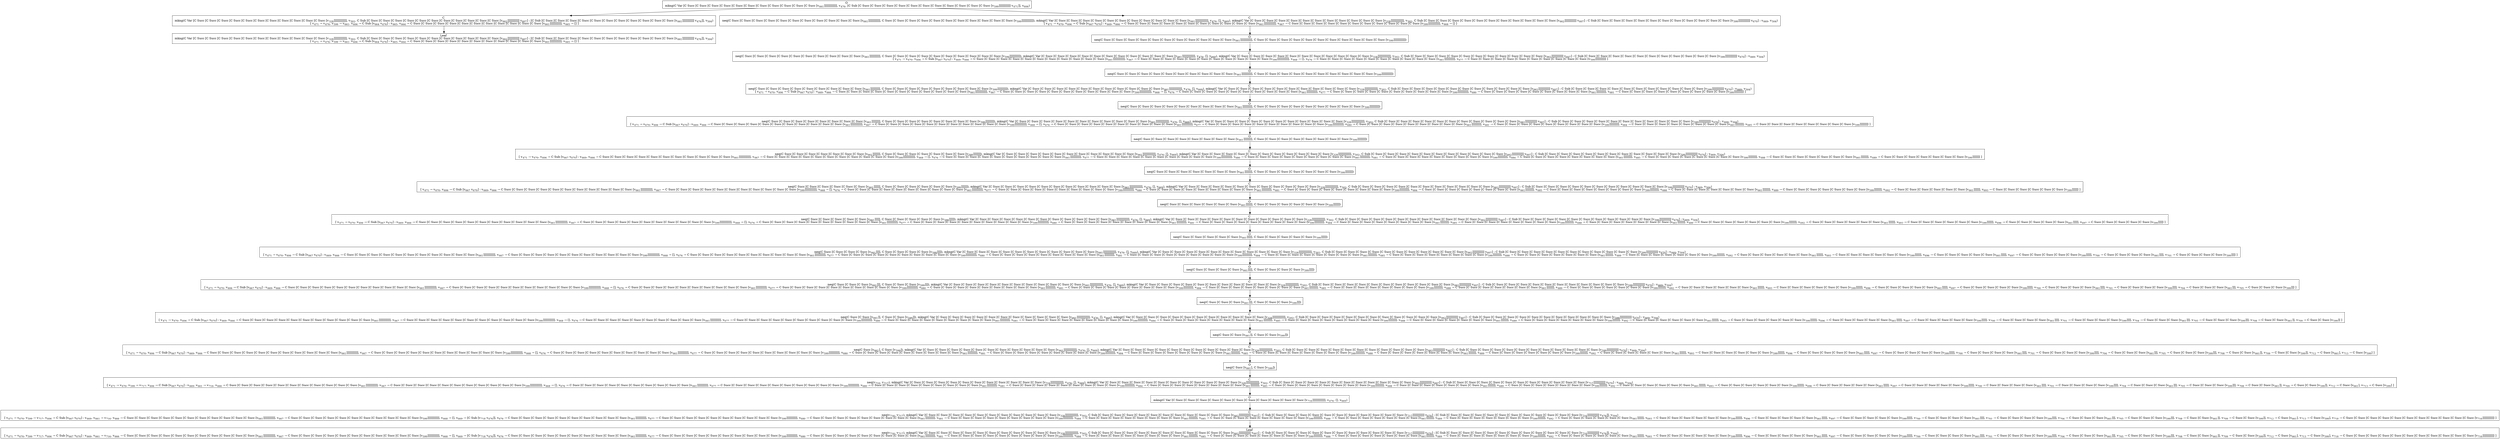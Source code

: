 digraph {
    graph [rankdir=TB
          ,bgcolor=transparent];
    node [shape=box
         ,fillcolor=white
         ,style=filled];
    0 [label=<O <BR/> mkng(C Var [C Succ [C Succ [C Succ [C Succ [C Succ [C Succ [C Succ [C Succ [C Succ [C Succ [C Succ [v<SUB>661</SUB>]]]]]]]]]]]], v<SUB>476</SUB>, [C Sub [C Succ [C Succ [C Succ [C Succ [C Succ [C Succ [C Succ [C Succ [C Succ [C Succ [C Succ [v<SUB>599</SUB>]]]]]]]]]]] v<SUB>471</SUB>]], v<SUB>606</SUB>)>];
    1 [label=<C <BR/> mkng(C Var [C Succ [C Succ [C Succ [C Succ [C Succ [C Succ [C Succ [C Succ [C Succ [C Succ [C Succ [v<SUB>328</SUB>]]]]]]]]]]]], v<SUB>502</SUB>, C Sub [C Succ [C Succ [C Succ [C Succ [C Succ [C Succ [C Succ [C Succ [C Succ [C Succ [C Succ [v<SUB>662</SUB>]]]]]]]]]]] v<SUB>607</SUB>] : [C Sub [C Succ [C Succ [C Succ [C Succ [C Succ [C Succ [C Succ [C Succ [C Succ [C Succ [C Succ [v<SUB>661</SUB>]]]]]]]]]]] v<SUB>476</SUB>]], v<SUB>504</SUB>) <BR/>  [ v<SUB>471</SUB> &rarr; v<SUB>476</SUB>, v<SUB>599</SUB> &rarr; v<SUB>661</SUB>, v<SUB>606</SUB> &rarr; C Sub [v<SUB>664</SUB> v<SUB>476</SUB>] : v<SUB>665</SUB>, v<SUB>664</SUB> &rarr; C Succ [C Succ [C Succ [C Succ [C Succ [C Succ [C Succ [C Succ [C Succ [C Succ [C Succ [v<SUB>661</SUB>]]]]]]]]]]], v<SUB>665</SUB> &rarr; [] ] >];
    2 [label=<C <BR/> neq(C Succ [C Succ [C Succ [C Succ [C Succ [C Succ [C Succ [C Succ [C Succ [C Succ [C Succ [v<SUB>661</SUB>]]]]]]]]]]], C Succ [C Succ [C Succ [C Succ [C Succ [C Succ [C Succ [C Succ [C Succ [C Succ [C Succ [v<SUB>599</SUB>]]]]]]]]]]]), mkng(C Var [C Succ [C Succ [C Succ [C Succ [C Succ [C Succ [C Succ [C Succ [C Succ [C Succ [C Succ [v<SUB>661</SUB>]]]]]]]]]]]], v<SUB>476</SUB>, [], v<SUB>669</SUB>), mkng(C Var [C Succ [C Succ [C Succ [C Succ [C Succ [C Succ [C Succ [C Succ [C Succ [C Succ [C Succ [v<SUB>328</SUB>]]]]]]]]]]]], v<SUB>502</SUB>, C Sub [C Succ [C Succ [C Succ [C Succ [C Succ [C Succ [C Succ [C Succ [C Succ [C Succ [C Succ [v<SUB>662</SUB>]]]]]]]]]]] v<SUB>607</SUB>] : C Sub [C Succ [C Succ [C Succ [C Succ [C Succ [C Succ [C Succ [C Succ [C Succ [C Succ [C Succ [v<SUB>599</SUB>]]]]]]]]]]] v<SUB>670</SUB>] : v<SUB>669</SUB>, v<SUB>504</SUB>) <BR/>  [ v<SUB>471</SUB> &rarr; v<SUB>670</SUB>, v<SUB>606</SUB> &rarr; C Sub [v<SUB>667</SUB> v<SUB>670</SUB>] : v<SUB>669</SUB>, v<SUB>666</SUB> &rarr; C Succ [C Succ [C Succ [C Succ [C Succ [C Succ [C Succ [C Succ [C Succ [C Succ [C Succ [v<SUB>661</SUB>]]]]]]]]]]], v<SUB>667</SUB> &rarr; C Succ [C Succ [C Succ [C Succ [C Succ [C Succ [C Succ [C Succ [C Succ [C Succ [C Succ [v<SUB>599</SUB>]]]]]]]]]]], v<SUB>668</SUB> &rarr; [] ] >];
    3 [label=<Leaf <BR/> mkng(C Var [C Succ [C Succ [C Succ [C Succ [C Succ [C Succ [C Succ [C Succ [C Succ [C Succ [C Succ [v<SUB>328</SUB>]]]]]]]]]]]], v<SUB>502</SUB>, C Sub [C Succ [C Succ [C Succ [C Succ [C Succ [C Succ [C Succ [C Succ [C Succ [C Succ [C Succ [v<SUB>662</SUB>]]]]]]]]]]] v<SUB>607</SUB>] : [C Sub [C Succ [C Succ [C Succ [C Succ [C Succ [C Succ [C Succ [C Succ [C Succ [C Succ [C Succ [v<SUB>661</SUB>]]]]]]]]]]] v<SUB>476</SUB>]], v<SUB>504</SUB>) <BR/>  [ v<SUB>471</SUB> &rarr; v<SUB>476</SUB>, v<SUB>599</SUB> &rarr; v<SUB>661</SUB>, v<SUB>606</SUB> &rarr; C Sub [v<SUB>664</SUB> v<SUB>476</SUB>] : v<SUB>665</SUB>, v<SUB>664</SUB> &rarr; C Succ [C Succ [C Succ [C Succ [C Succ [C Succ [C Succ [C Succ [C Succ [C Succ [C Succ [v<SUB>661</SUB>]]]]]]]]]]], v<SUB>665</SUB> &rarr; [] ] >];
    4 [label=<O <BR/> neq(C Succ [C Succ [C Succ [C Succ [C Succ [C Succ [C Succ [C Succ [C Succ [C Succ [C Succ [v<SUB>661</SUB>]]]]]]]]]]], C Succ [C Succ [C Succ [C Succ [C Succ [C Succ [C Succ [C Succ [C Succ [C Succ [C Succ [v<SUB>599</SUB>]]]]]]]]]]])>];
    5 [label=<C <BR/> neq(C Succ [C Succ [C Succ [C Succ [C Succ [C Succ [C Succ [C Succ [C Succ [C Succ [v<SUB>661</SUB>]]]]]]]]]], C Succ [C Succ [C Succ [C Succ [C Succ [C Succ [C Succ [C Succ [C Succ [C Succ [v<SUB>599</SUB>]]]]]]]]]]), mkng(C Var [C Succ [C Succ [C Succ [C Succ [C Succ [C Succ [C Succ [C Succ [C Succ [C Succ [C Succ [v<SUB>661</SUB>]]]]]]]]]]]], v<SUB>476</SUB>, [], v<SUB>669</SUB>), mkng(C Var [C Succ [C Succ [C Succ [C Succ [C Succ [C Succ [C Succ [C Succ [C Succ [C Succ [C Succ [v<SUB>328</SUB>]]]]]]]]]]]], v<SUB>502</SUB>, C Sub [C Succ [C Succ [C Succ [C Succ [C Succ [C Succ [C Succ [C Succ [C Succ [C Succ [C Succ [v<SUB>662</SUB>]]]]]]]]]]] v<SUB>607</SUB>] : C Sub [C Succ [C Succ [C Succ [C Succ [C Succ [C Succ [C Succ [C Succ [C Succ [C Succ [C Succ [v<SUB>599</SUB>]]]]]]]]]]] v<SUB>670</SUB>] : v<SUB>669</SUB>, v<SUB>504</SUB>) <BR/>  [ v<SUB>471</SUB> &rarr; v<SUB>670</SUB>, v<SUB>606</SUB> &rarr; C Sub [v<SUB>667</SUB> v<SUB>670</SUB>] : v<SUB>669</SUB>, v<SUB>666</SUB> &rarr; C Succ [C Succ [C Succ [C Succ [C Succ [C Succ [C Succ [C Succ [C Succ [C Succ [C Succ [v<SUB>661</SUB>]]]]]]]]]]], v<SUB>667</SUB> &rarr; C Succ [C Succ [C Succ [C Succ [C Succ [C Succ [C Succ [C Succ [C Succ [C Succ [C Succ [v<SUB>599</SUB>]]]]]]]]]]], v<SUB>668</SUB> &rarr; [], v<SUB>676</SUB> &rarr; C Succ [C Succ [C Succ [C Succ [C Succ [C Succ [C Succ [C Succ [C Succ [C Succ [v<SUB>661</SUB>]]]]]]]]]], v<SUB>677</SUB> &rarr; C Succ [C Succ [C Succ [C Succ [C Succ [C Succ [C Succ [C Succ [C Succ [C Succ [v<SUB>599</SUB>]]]]]]]]]] ] >];
    6 [label=<O <BR/> neq(C Succ [C Succ [C Succ [C Succ [C Succ [C Succ [C Succ [C Succ [C Succ [C Succ [v<SUB>661</SUB>]]]]]]]]]], C Succ [C Succ [C Succ [C Succ [C Succ [C Succ [C Succ [C Succ [C Succ [C Succ [v<SUB>599</SUB>]]]]]]]]]])>];
    7 [label=<C <BR/> neq(C Succ [C Succ [C Succ [C Succ [C Succ [C Succ [C Succ [C Succ [C Succ [v<SUB>661</SUB>]]]]]]]]], C Succ [C Succ [C Succ [C Succ [C Succ [C Succ [C Succ [C Succ [C Succ [v<SUB>599</SUB>]]]]]]]]]), mkng(C Var [C Succ [C Succ [C Succ [C Succ [C Succ [C Succ [C Succ [C Succ [C Succ [C Succ [C Succ [v<SUB>661</SUB>]]]]]]]]]]]], v<SUB>476</SUB>, [], v<SUB>669</SUB>), mkng(C Var [C Succ [C Succ [C Succ [C Succ [C Succ [C Succ [C Succ [C Succ [C Succ [C Succ [C Succ [v<SUB>328</SUB>]]]]]]]]]]]], v<SUB>502</SUB>, C Sub [C Succ [C Succ [C Succ [C Succ [C Succ [C Succ [C Succ [C Succ [C Succ [C Succ [C Succ [v<SUB>662</SUB>]]]]]]]]]]] v<SUB>607</SUB>] : C Sub [C Succ [C Succ [C Succ [C Succ [C Succ [C Succ [C Succ [C Succ [C Succ [C Succ [C Succ [v<SUB>599</SUB>]]]]]]]]]]] v<SUB>670</SUB>] : v<SUB>669</SUB>, v<SUB>504</SUB>) <BR/>  [ v<SUB>471</SUB> &rarr; v<SUB>670</SUB>, v<SUB>606</SUB> &rarr; C Sub [v<SUB>667</SUB> v<SUB>670</SUB>] : v<SUB>669</SUB>, v<SUB>666</SUB> &rarr; C Succ [C Succ [C Succ [C Succ [C Succ [C Succ [C Succ [C Succ [C Succ [C Succ [C Succ [v<SUB>661</SUB>]]]]]]]]]]], v<SUB>667</SUB> &rarr; C Succ [C Succ [C Succ [C Succ [C Succ [C Succ [C Succ [C Succ [C Succ [C Succ [C Succ [v<SUB>599</SUB>]]]]]]]]]]], v<SUB>668</SUB> &rarr; [], v<SUB>676</SUB> &rarr; C Succ [C Succ [C Succ [C Succ [C Succ [C Succ [C Succ [C Succ [C Succ [C Succ [v<SUB>661</SUB>]]]]]]]]]], v<SUB>677</SUB> &rarr; C Succ [C Succ [C Succ [C Succ [C Succ [C Succ [C Succ [C Succ [C Succ [C Succ [v<SUB>599</SUB>]]]]]]]]]], v<SUB>680</SUB> &rarr; C Succ [C Succ [C Succ [C Succ [C Succ [C Succ [C Succ [C Succ [C Succ [v<SUB>661</SUB>]]]]]]]]], v<SUB>681</SUB> &rarr; C Succ [C Succ [C Succ [C Succ [C Succ [C Succ [C Succ [C Succ [C Succ [v<SUB>599</SUB>]]]]]]]]] ] >];
    8 [label=<O <BR/> neq(C Succ [C Succ [C Succ [C Succ [C Succ [C Succ [C Succ [C Succ [C Succ [v<SUB>661</SUB>]]]]]]]]], C Succ [C Succ [C Succ [C Succ [C Succ [C Succ [C Succ [C Succ [C Succ [v<SUB>599</SUB>]]]]]]]]])>];
    9 [label=<C <BR/> neq(C Succ [C Succ [C Succ [C Succ [C Succ [C Succ [C Succ [C Succ [v<SUB>661</SUB>]]]]]]]], C Succ [C Succ [C Succ [C Succ [C Succ [C Succ [C Succ [C Succ [v<SUB>599</SUB>]]]]]]]]), mkng(C Var [C Succ [C Succ [C Succ [C Succ [C Succ [C Succ [C Succ [C Succ [C Succ [C Succ [C Succ [v<SUB>661</SUB>]]]]]]]]]]]], v<SUB>476</SUB>, [], v<SUB>669</SUB>), mkng(C Var [C Succ [C Succ [C Succ [C Succ [C Succ [C Succ [C Succ [C Succ [C Succ [C Succ [C Succ [v<SUB>328</SUB>]]]]]]]]]]]], v<SUB>502</SUB>, C Sub [C Succ [C Succ [C Succ [C Succ [C Succ [C Succ [C Succ [C Succ [C Succ [C Succ [C Succ [v<SUB>662</SUB>]]]]]]]]]]] v<SUB>607</SUB>] : C Sub [C Succ [C Succ [C Succ [C Succ [C Succ [C Succ [C Succ [C Succ [C Succ [C Succ [C Succ [v<SUB>599</SUB>]]]]]]]]]]] v<SUB>670</SUB>] : v<SUB>669</SUB>, v<SUB>504</SUB>) <BR/>  [ v<SUB>471</SUB> &rarr; v<SUB>670</SUB>, v<SUB>606</SUB> &rarr; C Sub [v<SUB>667</SUB> v<SUB>670</SUB>] : v<SUB>669</SUB>, v<SUB>666</SUB> &rarr; C Succ [C Succ [C Succ [C Succ [C Succ [C Succ [C Succ [C Succ [C Succ [C Succ [C Succ [v<SUB>661</SUB>]]]]]]]]]]], v<SUB>667</SUB> &rarr; C Succ [C Succ [C Succ [C Succ [C Succ [C Succ [C Succ [C Succ [C Succ [C Succ [C Succ [v<SUB>599</SUB>]]]]]]]]]]], v<SUB>668</SUB> &rarr; [], v<SUB>676</SUB> &rarr; C Succ [C Succ [C Succ [C Succ [C Succ [C Succ [C Succ [C Succ [C Succ [C Succ [v<SUB>661</SUB>]]]]]]]]]], v<SUB>677</SUB> &rarr; C Succ [C Succ [C Succ [C Succ [C Succ [C Succ [C Succ [C Succ [C Succ [C Succ [v<SUB>599</SUB>]]]]]]]]]], v<SUB>680</SUB> &rarr; C Succ [C Succ [C Succ [C Succ [C Succ [C Succ [C Succ [C Succ [C Succ [v<SUB>661</SUB>]]]]]]]]], v<SUB>681</SUB> &rarr; C Succ [C Succ [C Succ [C Succ [C Succ [C Succ [C Succ [C Succ [C Succ [v<SUB>599</SUB>]]]]]]]]], v<SUB>684</SUB> &rarr; C Succ [C Succ [C Succ [C Succ [C Succ [C Succ [C Succ [C Succ [v<SUB>661</SUB>]]]]]]]], v<SUB>685</SUB> &rarr; C Succ [C Succ [C Succ [C Succ [C Succ [C Succ [C Succ [C Succ [v<SUB>599</SUB>]]]]]]]] ] >];
    10 [label=<O <BR/> neq(C Succ [C Succ [C Succ [C Succ [C Succ [C Succ [C Succ [C Succ [v<SUB>661</SUB>]]]]]]]], C Succ [C Succ [C Succ [C Succ [C Succ [C Succ [C Succ [C Succ [v<SUB>599</SUB>]]]]]]]])>];
    11 [label=<C <BR/> neq(C Succ [C Succ [C Succ [C Succ [C Succ [C Succ [C Succ [v<SUB>661</SUB>]]]]]]], C Succ [C Succ [C Succ [C Succ [C Succ [C Succ [C Succ [v<SUB>599</SUB>]]]]]]]), mkng(C Var [C Succ [C Succ [C Succ [C Succ [C Succ [C Succ [C Succ [C Succ [C Succ [C Succ [C Succ [v<SUB>661</SUB>]]]]]]]]]]]], v<SUB>476</SUB>, [], v<SUB>669</SUB>), mkng(C Var [C Succ [C Succ [C Succ [C Succ [C Succ [C Succ [C Succ [C Succ [C Succ [C Succ [C Succ [v<SUB>328</SUB>]]]]]]]]]]]], v<SUB>502</SUB>, C Sub [C Succ [C Succ [C Succ [C Succ [C Succ [C Succ [C Succ [C Succ [C Succ [C Succ [C Succ [v<SUB>662</SUB>]]]]]]]]]]] v<SUB>607</SUB>] : C Sub [C Succ [C Succ [C Succ [C Succ [C Succ [C Succ [C Succ [C Succ [C Succ [C Succ [C Succ [v<SUB>599</SUB>]]]]]]]]]]] v<SUB>670</SUB>] : v<SUB>669</SUB>, v<SUB>504</SUB>) <BR/>  [ v<SUB>471</SUB> &rarr; v<SUB>670</SUB>, v<SUB>606</SUB> &rarr; C Sub [v<SUB>667</SUB> v<SUB>670</SUB>] : v<SUB>669</SUB>, v<SUB>666</SUB> &rarr; C Succ [C Succ [C Succ [C Succ [C Succ [C Succ [C Succ [C Succ [C Succ [C Succ [C Succ [v<SUB>661</SUB>]]]]]]]]]]], v<SUB>667</SUB> &rarr; C Succ [C Succ [C Succ [C Succ [C Succ [C Succ [C Succ [C Succ [C Succ [C Succ [C Succ [v<SUB>599</SUB>]]]]]]]]]]], v<SUB>668</SUB> &rarr; [], v<SUB>676</SUB> &rarr; C Succ [C Succ [C Succ [C Succ [C Succ [C Succ [C Succ [C Succ [C Succ [C Succ [v<SUB>661</SUB>]]]]]]]]]], v<SUB>677</SUB> &rarr; C Succ [C Succ [C Succ [C Succ [C Succ [C Succ [C Succ [C Succ [C Succ [C Succ [v<SUB>599</SUB>]]]]]]]]]], v<SUB>680</SUB> &rarr; C Succ [C Succ [C Succ [C Succ [C Succ [C Succ [C Succ [C Succ [C Succ [v<SUB>661</SUB>]]]]]]]]], v<SUB>681</SUB> &rarr; C Succ [C Succ [C Succ [C Succ [C Succ [C Succ [C Succ [C Succ [C Succ [v<SUB>599</SUB>]]]]]]]]], v<SUB>684</SUB> &rarr; C Succ [C Succ [C Succ [C Succ [C Succ [C Succ [C Succ [C Succ [v<SUB>661</SUB>]]]]]]]], v<SUB>685</SUB> &rarr; C Succ [C Succ [C Succ [C Succ [C Succ [C Succ [C Succ [C Succ [v<SUB>599</SUB>]]]]]]]], v<SUB>688</SUB> &rarr; C Succ [C Succ [C Succ [C Succ [C Succ [C Succ [C Succ [v<SUB>661</SUB>]]]]]]], v<SUB>689</SUB> &rarr; C Succ [C Succ [C Succ [C Succ [C Succ [C Succ [C Succ [v<SUB>599</SUB>]]]]]]] ] >];
    12 [label=<O <BR/> neq(C Succ [C Succ [C Succ [C Succ [C Succ [C Succ [C Succ [v<SUB>661</SUB>]]]]]]], C Succ [C Succ [C Succ [C Succ [C Succ [C Succ [C Succ [v<SUB>599</SUB>]]]]]]])>];
    13 [label=<C <BR/> neq(C Succ [C Succ [C Succ [C Succ [C Succ [C Succ [v<SUB>661</SUB>]]]]]], C Succ [C Succ [C Succ [C Succ [C Succ [C Succ [v<SUB>599</SUB>]]]]]]), mkng(C Var [C Succ [C Succ [C Succ [C Succ [C Succ [C Succ [C Succ [C Succ [C Succ [C Succ [C Succ [v<SUB>661</SUB>]]]]]]]]]]]], v<SUB>476</SUB>, [], v<SUB>669</SUB>), mkng(C Var [C Succ [C Succ [C Succ [C Succ [C Succ [C Succ [C Succ [C Succ [C Succ [C Succ [C Succ [v<SUB>328</SUB>]]]]]]]]]]]], v<SUB>502</SUB>, C Sub [C Succ [C Succ [C Succ [C Succ [C Succ [C Succ [C Succ [C Succ [C Succ [C Succ [C Succ [v<SUB>662</SUB>]]]]]]]]]]] v<SUB>607</SUB>] : C Sub [C Succ [C Succ [C Succ [C Succ [C Succ [C Succ [C Succ [C Succ [C Succ [C Succ [C Succ [v<SUB>599</SUB>]]]]]]]]]]] v<SUB>670</SUB>] : v<SUB>669</SUB>, v<SUB>504</SUB>) <BR/>  [ v<SUB>471</SUB> &rarr; v<SUB>670</SUB>, v<SUB>606</SUB> &rarr; C Sub [v<SUB>667</SUB> v<SUB>670</SUB>] : v<SUB>669</SUB>, v<SUB>666</SUB> &rarr; C Succ [C Succ [C Succ [C Succ [C Succ [C Succ [C Succ [C Succ [C Succ [C Succ [C Succ [v<SUB>661</SUB>]]]]]]]]]]], v<SUB>667</SUB> &rarr; C Succ [C Succ [C Succ [C Succ [C Succ [C Succ [C Succ [C Succ [C Succ [C Succ [C Succ [v<SUB>599</SUB>]]]]]]]]]]], v<SUB>668</SUB> &rarr; [], v<SUB>676</SUB> &rarr; C Succ [C Succ [C Succ [C Succ [C Succ [C Succ [C Succ [C Succ [C Succ [C Succ [v<SUB>661</SUB>]]]]]]]]]], v<SUB>677</SUB> &rarr; C Succ [C Succ [C Succ [C Succ [C Succ [C Succ [C Succ [C Succ [C Succ [C Succ [v<SUB>599</SUB>]]]]]]]]]], v<SUB>680</SUB> &rarr; C Succ [C Succ [C Succ [C Succ [C Succ [C Succ [C Succ [C Succ [C Succ [v<SUB>661</SUB>]]]]]]]]], v<SUB>681</SUB> &rarr; C Succ [C Succ [C Succ [C Succ [C Succ [C Succ [C Succ [C Succ [C Succ [v<SUB>599</SUB>]]]]]]]]], v<SUB>684</SUB> &rarr; C Succ [C Succ [C Succ [C Succ [C Succ [C Succ [C Succ [C Succ [v<SUB>661</SUB>]]]]]]]], v<SUB>685</SUB> &rarr; C Succ [C Succ [C Succ [C Succ [C Succ [C Succ [C Succ [C Succ [v<SUB>599</SUB>]]]]]]]], v<SUB>688</SUB> &rarr; C Succ [C Succ [C Succ [C Succ [C Succ [C Succ [C Succ [v<SUB>661</SUB>]]]]]]], v<SUB>689</SUB> &rarr; C Succ [C Succ [C Succ [C Succ [C Succ [C Succ [C Succ [v<SUB>599</SUB>]]]]]]], v<SUB>692</SUB> &rarr; C Succ [C Succ [C Succ [C Succ [C Succ [C Succ [v<SUB>661</SUB>]]]]]], v<SUB>693</SUB> &rarr; C Succ [C Succ [C Succ [C Succ [C Succ [C Succ [v<SUB>599</SUB>]]]]]] ] >];
    14 [label=<O <BR/> neq(C Succ [C Succ [C Succ [C Succ [C Succ [C Succ [v<SUB>661</SUB>]]]]]], C Succ [C Succ [C Succ [C Succ [C Succ [C Succ [v<SUB>599</SUB>]]]]]])>];
    15 [label=<C <BR/> neq(C Succ [C Succ [C Succ [C Succ [C Succ [v<SUB>661</SUB>]]]]], C Succ [C Succ [C Succ [C Succ [C Succ [v<SUB>599</SUB>]]]]]), mkng(C Var [C Succ [C Succ [C Succ [C Succ [C Succ [C Succ [C Succ [C Succ [C Succ [C Succ [C Succ [v<SUB>661</SUB>]]]]]]]]]]]], v<SUB>476</SUB>, [], v<SUB>669</SUB>), mkng(C Var [C Succ [C Succ [C Succ [C Succ [C Succ [C Succ [C Succ [C Succ [C Succ [C Succ [C Succ [v<SUB>328</SUB>]]]]]]]]]]]], v<SUB>502</SUB>, C Sub [C Succ [C Succ [C Succ [C Succ [C Succ [C Succ [C Succ [C Succ [C Succ [C Succ [C Succ [v<SUB>662</SUB>]]]]]]]]]]] v<SUB>607</SUB>] : C Sub [C Succ [C Succ [C Succ [C Succ [C Succ [C Succ [C Succ [C Succ [C Succ [C Succ [C Succ [v<SUB>599</SUB>]]]]]]]]]]] v<SUB>670</SUB>] : v<SUB>669</SUB>, v<SUB>504</SUB>) <BR/>  [ v<SUB>471</SUB> &rarr; v<SUB>670</SUB>, v<SUB>606</SUB> &rarr; C Sub [v<SUB>667</SUB> v<SUB>670</SUB>] : v<SUB>669</SUB>, v<SUB>666</SUB> &rarr; C Succ [C Succ [C Succ [C Succ [C Succ [C Succ [C Succ [C Succ [C Succ [C Succ [C Succ [v<SUB>661</SUB>]]]]]]]]]]], v<SUB>667</SUB> &rarr; C Succ [C Succ [C Succ [C Succ [C Succ [C Succ [C Succ [C Succ [C Succ [C Succ [C Succ [v<SUB>599</SUB>]]]]]]]]]]], v<SUB>668</SUB> &rarr; [], v<SUB>676</SUB> &rarr; C Succ [C Succ [C Succ [C Succ [C Succ [C Succ [C Succ [C Succ [C Succ [C Succ [v<SUB>661</SUB>]]]]]]]]]], v<SUB>677</SUB> &rarr; C Succ [C Succ [C Succ [C Succ [C Succ [C Succ [C Succ [C Succ [C Succ [C Succ [v<SUB>599</SUB>]]]]]]]]]], v<SUB>680</SUB> &rarr; C Succ [C Succ [C Succ [C Succ [C Succ [C Succ [C Succ [C Succ [C Succ [v<SUB>661</SUB>]]]]]]]]], v<SUB>681</SUB> &rarr; C Succ [C Succ [C Succ [C Succ [C Succ [C Succ [C Succ [C Succ [C Succ [v<SUB>599</SUB>]]]]]]]]], v<SUB>684</SUB> &rarr; C Succ [C Succ [C Succ [C Succ [C Succ [C Succ [C Succ [C Succ [v<SUB>661</SUB>]]]]]]]], v<SUB>685</SUB> &rarr; C Succ [C Succ [C Succ [C Succ [C Succ [C Succ [C Succ [C Succ [v<SUB>599</SUB>]]]]]]]], v<SUB>688</SUB> &rarr; C Succ [C Succ [C Succ [C Succ [C Succ [C Succ [C Succ [v<SUB>661</SUB>]]]]]]], v<SUB>689</SUB> &rarr; C Succ [C Succ [C Succ [C Succ [C Succ [C Succ [C Succ [v<SUB>599</SUB>]]]]]]], v<SUB>692</SUB> &rarr; C Succ [C Succ [C Succ [C Succ [C Succ [C Succ [v<SUB>661</SUB>]]]]]], v<SUB>693</SUB> &rarr; C Succ [C Succ [C Succ [C Succ [C Succ [C Succ [v<SUB>599</SUB>]]]]]], v<SUB>696</SUB> &rarr; C Succ [C Succ [C Succ [C Succ [C Succ [v<SUB>661</SUB>]]]]], v<SUB>697</SUB> &rarr; C Succ [C Succ [C Succ [C Succ [C Succ [v<SUB>599</SUB>]]]]] ] >];
    16 [label=<O <BR/> neq(C Succ [C Succ [C Succ [C Succ [C Succ [v<SUB>661</SUB>]]]]], C Succ [C Succ [C Succ [C Succ [C Succ [v<SUB>599</SUB>]]]]])>];
    17 [label=<C <BR/> neq(C Succ [C Succ [C Succ [C Succ [v<SUB>661</SUB>]]]], C Succ [C Succ [C Succ [C Succ [v<SUB>599</SUB>]]]]), mkng(C Var [C Succ [C Succ [C Succ [C Succ [C Succ [C Succ [C Succ [C Succ [C Succ [C Succ [C Succ [v<SUB>661</SUB>]]]]]]]]]]]], v<SUB>476</SUB>, [], v<SUB>669</SUB>), mkng(C Var [C Succ [C Succ [C Succ [C Succ [C Succ [C Succ [C Succ [C Succ [C Succ [C Succ [C Succ [v<SUB>328</SUB>]]]]]]]]]]]], v<SUB>502</SUB>, C Sub [C Succ [C Succ [C Succ [C Succ [C Succ [C Succ [C Succ [C Succ [C Succ [C Succ [C Succ [v<SUB>662</SUB>]]]]]]]]]]] v<SUB>607</SUB>] : C Sub [C Succ [C Succ [C Succ [C Succ [C Succ [C Succ [C Succ [C Succ [C Succ [C Succ [C Succ [v<SUB>599</SUB>]]]]]]]]]]] v<SUB>670</SUB>] : v<SUB>669</SUB>, v<SUB>504</SUB>) <BR/>  [ v<SUB>471</SUB> &rarr; v<SUB>670</SUB>, v<SUB>606</SUB> &rarr; C Sub [v<SUB>667</SUB> v<SUB>670</SUB>] : v<SUB>669</SUB>, v<SUB>666</SUB> &rarr; C Succ [C Succ [C Succ [C Succ [C Succ [C Succ [C Succ [C Succ [C Succ [C Succ [C Succ [v<SUB>661</SUB>]]]]]]]]]]], v<SUB>667</SUB> &rarr; C Succ [C Succ [C Succ [C Succ [C Succ [C Succ [C Succ [C Succ [C Succ [C Succ [C Succ [v<SUB>599</SUB>]]]]]]]]]]], v<SUB>668</SUB> &rarr; [], v<SUB>676</SUB> &rarr; C Succ [C Succ [C Succ [C Succ [C Succ [C Succ [C Succ [C Succ [C Succ [C Succ [v<SUB>661</SUB>]]]]]]]]]], v<SUB>677</SUB> &rarr; C Succ [C Succ [C Succ [C Succ [C Succ [C Succ [C Succ [C Succ [C Succ [C Succ [v<SUB>599</SUB>]]]]]]]]]], v<SUB>680</SUB> &rarr; C Succ [C Succ [C Succ [C Succ [C Succ [C Succ [C Succ [C Succ [C Succ [v<SUB>661</SUB>]]]]]]]]], v<SUB>681</SUB> &rarr; C Succ [C Succ [C Succ [C Succ [C Succ [C Succ [C Succ [C Succ [C Succ [v<SUB>599</SUB>]]]]]]]]], v<SUB>684</SUB> &rarr; C Succ [C Succ [C Succ [C Succ [C Succ [C Succ [C Succ [C Succ [v<SUB>661</SUB>]]]]]]]], v<SUB>685</SUB> &rarr; C Succ [C Succ [C Succ [C Succ [C Succ [C Succ [C Succ [C Succ [v<SUB>599</SUB>]]]]]]]], v<SUB>688</SUB> &rarr; C Succ [C Succ [C Succ [C Succ [C Succ [C Succ [C Succ [v<SUB>661</SUB>]]]]]]], v<SUB>689</SUB> &rarr; C Succ [C Succ [C Succ [C Succ [C Succ [C Succ [C Succ [v<SUB>599</SUB>]]]]]]], v<SUB>692</SUB> &rarr; C Succ [C Succ [C Succ [C Succ [C Succ [C Succ [v<SUB>661</SUB>]]]]]], v<SUB>693</SUB> &rarr; C Succ [C Succ [C Succ [C Succ [C Succ [C Succ [v<SUB>599</SUB>]]]]]], v<SUB>696</SUB> &rarr; C Succ [C Succ [C Succ [C Succ [C Succ [v<SUB>661</SUB>]]]]], v<SUB>697</SUB> &rarr; C Succ [C Succ [C Succ [C Succ [C Succ [v<SUB>599</SUB>]]]]], v<SUB>700</SUB> &rarr; C Succ [C Succ [C Succ [C Succ [v<SUB>661</SUB>]]]], v<SUB>701</SUB> &rarr; C Succ [C Succ [C Succ [C Succ [v<SUB>599</SUB>]]]] ] >];
    18 [label=<O <BR/> neq(C Succ [C Succ [C Succ [C Succ [v<SUB>661</SUB>]]]], C Succ [C Succ [C Succ [C Succ [v<SUB>599</SUB>]]]])>];
    19 [label=<C <BR/> neq(C Succ [C Succ [C Succ [v<SUB>661</SUB>]]], C Succ [C Succ [C Succ [v<SUB>599</SUB>]]]), mkng(C Var [C Succ [C Succ [C Succ [C Succ [C Succ [C Succ [C Succ [C Succ [C Succ [C Succ [C Succ [v<SUB>661</SUB>]]]]]]]]]]]], v<SUB>476</SUB>, [], v<SUB>669</SUB>), mkng(C Var [C Succ [C Succ [C Succ [C Succ [C Succ [C Succ [C Succ [C Succ [C Succ [C Succ [C Succ [v<SUB>328</SUB>]]]]]]]]]]]], v<SUB>502</SUB>, C Sub [C Succ [C Succ [C Succ [C Succ [C Succ [C Succ [C Succ [C Succ [C Succ [C Succ [C Succ [v<SUB>662</SUB>]]]]]]]]]]] v<SUB>607</SUB>] : C Sub [C Succ [C Succ [C Succ [C Succ [C Succ [C Succ [C Succ [C Succ [C Succ [C Succ [C Succ [v<SUB>599</SUB>]]]]]]]]]]] v<SUB>670</SUB>] : v<SUB>669</SUB>, v<SUB>504</SUB>) <BR/>  [ v<SUB>471</SUB> &rarr; v<SUB>670</SUB>, v<SUB>606</SUB> &rarr; C Sub [v<SUB>667</SUB> v<SUB>670</SUB>] : v<SUB>669</SUB>, v<SUB>666</SUB> &rarr; C Succ [C Succ [C Succ [C Succ [C Succ [C Succ [C Succ [C Succ [C Succ [C Succ [C Succ [v<SUB>661</SUB>]]]]]]]]]]], v<SUB>667</SUB> &rarr; C Succ [C Succ [C Succ [C Succ [C Succ [C Succ [C Succ [C Succ [C Succ [C Succ [C Succ [v<SUB>599</SUB>]]]]]]]]]]], v<SUB>668</SUB> &rarr; [], v<SUB>676</SUB> &rarr; C Succ [C Succ [C Succ [C Succ [C Succ [C Succ [C Succ [C Succ [C Succ [C Succ [v<SUB>661</SUB>]]]]]]]]]], v<SUB>677</SUB> &rarr; C Succ [C Succ [C Succ [C Succ [C Succ [C Succ [C Succ [C Succ [C Succ [C Succ [v<SUB>599</SUB>]]]]]]]]]], v<SUB>680</SUB> &rarr; C Succ [C Succ [C Succ [C Succ [C Succ [C Succ [C Succ [C Succ [C Succ [v<SUB>661</SUB>]]]]]]]]], v<SUB>681</SUB> &rarr; C Succ [C Succ [C Succ [C Succ [C Succ [C Succ [C Succ [C Succ [C Succ [v<SUB>599</SUB>]]]]]]]]], v<SUB>684</SUB> &rarr; C Succ [C Succ [C Succ [C Succ [C Succ [C Succ [C Succ [C Succ [v<SUB>661</SUB>]]]]]]]], v<SUB>685</SUB> &rarr; C Succ [C Succ [C Succ [C Succ [C Succ [C Succ [C Succ [C Succ [v<SUB>599</SUB>]]]]]]]], v<SUB>688</SUB> &rarr; C Succ [C Succ [C Succ [C Succ [C Succ [C Succ [C Succ [v<SUB>661</SUB>]]]]]]], v<SUB>689</SUB> &rarr; C Succ [C Succ [C Succ [C Succ [C Succ [C Succ [C Succ [v<SUB>599</SUB>]]]]]]], v<SUB>692</SUB> &rarr; C Succ [C Succ [C Succ [C Succ [C Succ [C Succ [v<SUB>661</SUB>]]]]]], v<SUB>693</SUB> &rarr; C Succ [C Succ [C Succ [C Succ [C Succ [C Succ [v<SUB>599</SUB>]]]]]], v<SUB>696</SUB> &rarr; C Succ [C Succ [C Succ [C Succ [C Succ [v<SUB>661</SUB>]]]]], v<SUB>697</SUB> &rarr; C Succ [C Succ [C Succ [C Succ [C Succ [v<SUB>599</SUB>]]]]], v<SUB>700</SUB> &rarr; C Succ [C Succ [C Succ [C Succ [v<SUB>661</SUB>]]]], v<SUB>701</SUB> &rarr; C Succ [C Succ [C Succ [C Succ [v<SUB>599</SUB>]]]], v<SUB>704</SUB> &rarr; C Succ [C Succ [C Succ [v<SUB>661</SUB>]]], v<SUB>705</SUB> &rarr; C Succ [C Succ [C Succ [v<SUB>599</SUB>]]] ] >];
    20 [label=<O <BR/> neq(C Succ [C Succ [C Succ [v<SUB>661</SUB>]]], C Succ [C Succ [C Succ [v<SUB>599</SUB>]]])>];
    21 [label=<C <BR/> neq(C Succ [C Succ [v<SUB>661</SUB>]], C Succ [C Succ [v<SUB>599</SUB>]]), mkng(C Var [C Succ [C Succ [C Succ [C Succ [C Succ [C Succ [C Succ [C Succ [C Succ [C Succ [C Succ [v<SUB>661</SUB>]]]]]]]]]]]], v<SUB>476</SUB>, [], v<SUB>669</SUB>), mkng(C Var [C Succ [C Succ [C Succ [C Succ [C Succ [C Succ [C Succ [C Succ [C Succ [C Succ [C Succ [v<SUB>328</SUB>]]]]]]]]]]]], v<SUB>502</SUB>, C Sub [C Succ [C Succ [C Succ [C Succ [C Succ [C Succ [C Succ [C Succ [C Succ [C Succ [C Succ [v<SUB>662</SUB>]]]]]]]]]]] v<SUB>607</SUB>] : C Sub [C Succ [C Succ [C Succ [C Succ [C Succ [C Succ [C Succ [C Succ [C Succ [C Succ [C Succ [v<SUB>599</SUB>]]]]]]]]]]] v<SUB>670</SUB>] : v<SUB>669</SUB>, v<SUB>504</SUB>) <BR/>  [ v<SUB>471</SUB> &rarr; v<SUB>670</SUB>, v<SUB>606</SUB> &rarr; C Sub [v<SUB>667</SUB> v<SUB>670</SUB>] : v<SUB>669</SUB>, v<SUB>666</SUB> &rarr; C Succ [C Succ [C Succ [C Succ [C Succ [C Succ [C Succ [C Succ [C Succ [C Succ [C Succ [v<SUB>661</SUB>]]]]]]]]]]], v<SUB>667</SUB> &rarr; C Succ [C Succ [C Succ [C Succ [C Succ [C Succ [C Succ [C Succ [C Succ [C Succ [C Succ [v<SUB>599</SUB>]]]]]]]]]]], v<SUB>668</SUB> &rarr; [], v<SUB>676</SUB> &rarr; C Succ [C Succ [C Succ [C Succ [C Succ [C Succ [C Succ [C Succ [C Succ [C Succ [v<SUB>661</SUB>]]]]]]]]]], v<SUB>677</SUB> &rarr; C Succ [C Succ [C Succ [C Succ [C Succ [C Succ [C Succ [C Succ [C Succ [C Succ [v<SUB>599</SUB>]]]]]]]]]], v<SUB>680</SUB> &rarr; C Succ [C Succ [C Succ [C Succ [C Succ [C Succ [C Succ [C Succ [C Succ [v<SUB>661</SUB>]]]]]]]]], v<SUB>681</SUB> &rarr; C Succ [C Succ [C Succ [C Succ [C Succ [C Succ [C Succ [C Succ [C Succ [v<SUB>599</SUB>]]]]]]]]], v<SUB>684</SUB> &rarr; C Succ [C Succ [C Succ [C Succ [C Succ [C Succ [C Succ [C Succ [v<SUB>661</SUB>]]]]]]]], v<SUB>685</SUB> &rarr; C Succ [C Succ [C Succ [C Succ [C Succ [C Succ [C Succ [C Succ [v<SUB>599</SUB>]]]]]]]], v<SUB>688</SUB> &rarr; C Succ [C Succ [C Succ [C Succ [C Succ [C Succ [C Succ [v<SUB>661</SUB>]]]]]]], v<SUB>689</SUB> &rarr; C Succ [C Succ [C Succ [C Succ [C Succ [C Succ [C Succ [v<SUB>599</SUB>]]]]]]], v<SUB>692</SUB> &rarr; C Succ [C Succ [C Succ [C Succ [C Succ [C Succ [v<SUB>661</SUB>]]]]]], v<SUB>693</SUB> &rarr; C Succ [C Succ [C Succ [C Succ [C Succ [C Succ [v<SUB>599</SUB>]]]]]], v<SUB>696</SUB> &rarr; C Succ [C Succ [C Succ [C Succ [C Succ [v<SUB>661</SUB>]]]]], v<SUB>697</SUB> &rarr; C Succ [C Succ [C Succ [C Succ [C Succ [v<SUB>599</SUB>]]]]], v<SUB>700</SUB> &rarr; C Succ [C Succ [C Succ [C Succ [v<SUB>661</SUB>]]]], v<SUB>701</SUB> &rarr; C Succ [C Succ [C Succ [C Succ [v<SUB>599</SUB>]]]], v<SUB>704</SUB> &rarr; C Succ [C Succ [C Succ [v<SUB>661</SUB>]]], v<SUB>705</SUB> &rarr; C Succ [C Succ [C Succ [v<SUB>599</SUB>]]], v<SUB>708</SUB> &rarr; C Succ [C Succ [v<SUB>661</SUB>]], v<SUB>709</SUB> &rarr; C Succ [C Succ [v<SUB>599</SUB>]] ] >];
    22 [label=<O <BR/> neq(C Succ [C Succ [v<SUB>661</SUB>]], C Succ [C Succ [v<SUB>599</SUB>]])>];
    23 [label=<C <BR/> neq(C Succ [v<SUB>661</SUB>], C Succ [v<SUB>599</SUB>]), mkng(C Var [C Succ [C Succ [C Succ [C Succ [C Succ [C Succ [C Succ [C Succ [C Succ [C Succ [C Succ [v<SUB>661</SUB>]]]]]]]]]]]], v<SUB>476</SUB>, [], v<SUB>669</SUB>), mkng(C Var [C Succ [C Succ [C Succ [C Succ [C Succ [C Succ [C Succ [C Succ [C Succ [C Succ [C Succ [v<SUB>328</SUB>]]]]]]]]]]]], v<SUB>502</SUB>, C Sub [C Succ [C Succ [C Succ [C Succ [C Succ [C Succ [C Succ [C Succ [C Succ [C Succ [C Succ [v<SUB>662</SUB>]]]]]]]]]]] v<SUB>607</SUB>] : C Sub [C Succ [C Succ [C Succ [C Succ [C Succ [C Succ [C Succ [C Succ [C Succ [C Succ [C Succ [v<SUB>599</SUB>]]]]]]]]]]] v<SUB>670</SUB>] : v<SUB>669</SUB>, v<SUB>504</SUB>) <BR/>  [ v<SUB>471</SUB> &rarr; v<SUB>670</SUB>, v<SUB>606</SUB> &rarr; C Sub [v<SUB>667</SUB> v<SUB>670</SUB>] : v<SUB>669</SUB>, v<SUB>666</SUB> &rarr; C Succ [C Succ [C Succ [C Succ [C Succ [C Succ [C Succ [C Succ [C Succ [C Succ [C Succ [v<SUB>661</SUB>]]]]]]]]]]], v<SUB>667</SUB> &rarr; C Succ [C Succ [C Succ [C Succ [C Succ [C Succ [C Succ [C Succ [C Succ [C Succ [C Succ [v<SUB>599</SUB>]]]]]]]]]]], v<SUB>668</SUB> &rarr; [], v<SUB>676</SUB> &rarr; C Succ [C Succ [C Succ [C Succ [C Succ [C Succ [C Succ [C Succ [C Succ [C Succ [v<SUB>661</SUB>]]]]]]]]]], v<SUB>677</SUB> &rarr; C Succ [C Succ [C Succ [C Succ [C Succ [C Succ [C Succ [C Succ [C Succ [C Succ [v<SUB>599</SUB>]]]]]]]]]], v<SUB>680</SUB> &rarr; C Succ [C Succ [C Succ [C Succ [C Succ [C Succ [C Succ [C Succ [C Succ [v<SUB>661</SUB>]]]]]]]]], v<SUB>681</SUB> &rarr; C Succ [C Succ [C Succ [C Succ [C Succ [C Succ [C Succ [C Succ [C Succ [v<SUB>599</SUB>]]]]]]]]], v<SUB>684</SUB> &rarr; C Succ [C Succ [C Succ [C Succ [C Succ [C Succ [C Succ [C Succ [v<SUB>661</SUB>]]]]]]]], v<SUB>685</SUB> &rarr; C Succ [C Succ [C Succ [C Succ [C Succ [C Succ [C Succ [C Succ [v<SUB>599</SUB>]]]]]]]], v<SUB>688</SUB> &rarr; C Succ [C Succ [C Succ [C Succ [C Succ [C Succ [C Succ [v<SUB>661</SUB>]]]]]]], v<SUB>689</SUB> &rarr; C Succ [C Succ [C Succ [C Succ [C Succ [C Succ [C Succ [v<SUB>599</SUB>]]]]]]], v<SUB>692</SUB> &rarr; C Succ [C Succ [C Succ [C Succ [C Succ [C Succ [v<SUB>661</SUB>]]]]]], v<SUB>693</SUB> &rarr; C Succ [C Succ [C Succ [C Succ [C Succ [C Succ [v<SUB>599</SUB>]]]]]], v<SUB>696</SUB> &rarr; C Succ [C Succ [C Succ [C Succ [C Succ [v<SUB>661</SUB>]]]]], v<SUB>697</SUB> &rarr; C Succ [C Succ [C Succ [C Succ [C Succ [v<SUB>599</SUB>]]]]], v<SUB>700</SUB> &rarr; C Succ [C Succ [C Succ [C Succ [v<SUB>661</SUB>]]]], v<SUB>701</SUB> &rarr; C Succ [C Succ [C Succ [C Succ [v<SUB>599</SUB>]]]], v<SUB>704</SUB> &rarr; C Succ [C Succ [C Succ [v<SUB>661</SUB>]]], v<SUB>705</SUB> &rarr; C Succ [C Succ [C Succ [v<SUB>599</SUB>]]], v<SUB>708</SUB> &rarr; C Succ [C Succ [v<SUB>661</SUB>]], v<SUB>709</SUB> &rarr; C Succ [C Succ [v<SUB>599</SUB>]], v<SUB>712</SUB> &rarr; C Succ [v<SUB>661</SUB>], v<SUB>713</SUB> &rarr; C Succ [v<SUB>599</SUB>] ] >];
    24 [label=<O <BR/> neq(C Succ [v<SUB>661</SUB>], C Succ [v<SUB>599</SUB>])>];
    25 [label=<C <BR/> neq(v<SUB>716</SUB>, v<SUB>717</SUB>), mkng(C Var [C Succ [C Succ [C Succ [C Succ [C Succ [C Succ [C Succ [C Succ [C Succ [C Succ [C Succ [v<SUB>716</SUB>]]]]]]]]]]]], v<SUB>476</SUB>, [], v<SUB>669</SUB>), mkng(C Var [C Succ [C Succ [C Succ [C Succ [C Succ [C Succ [C Succ [C Succ [C Succ [C Succ [C Succ [v<SUB>328</SUB>]]]]]]]]]]]], v<SUB>502</SUB>, C Sub [C Succ [C Succ [C Succ [C Succ [C Succ [C Succ [C Succ [C Succ [C Succ [C Succ [C Succ [v<SUB>662</SUB>]]]]]]]]]]] v<SUB>607</SUB>] : C Sub [C Succ [C Succ [C Succ [C Succ [C Succ [C Succ [C Succ [C Succ [C Succ [C Succ [C Succ [v<SUB>717</SUB>]]]]]]]]]]] v<SUB>670</SUB>] : v<SUB>669</SUB>, v<SUB>504</SUB>) <BR/>  [ v<SUB>471</SUB> &rarr; v<SUB>670</SUB>, v<SUB>599</SUB> &rarr; v<SUB>717</SUB>, v<SUB>606</SUB> &rarr; C Sub [v<SUB>667</SUB> v<SUB>670</SUB>] : v<SUB>669</SUB>, v<SUB>661</SUB> &rarr; v<SUB>716</SUB>, v<SUB>666</SUB> &rarr; C Succ [C Succ [C Succ [C Succ [C Succ [C Succ [C Succ [C Succ [C Succ [C Succ [C Succ [v<SUB>661</SUB>]]]]]]]]]]], v<SUB>667</SUB> &rarr; C Succ [C Succ [C Succ [C Succ [C Succ [C Succ [C Succ [C Succ [C Succ [C Succ [C Succ [v<SUB>599</SUB>]]]]]]]]]]], v<SUB>668</SUB> &rarr; [], v<SUB>676</SUB> &rarr; C Succ [C Succ [C Succ [C Succ [C Succ [C Succ [C Succ [C Succ [C Succ [C Succ [v<SUB>661</SUB>]]]]]]]]]], v<SUB>677</SUB> &rarr; C Succ [C Succ [C Succ [C Succ [C Succ [C Succ [C Succ [C Succ [C Succ [C Succ [v<SUB>599</SUB>]]]]]]]]]], v<SUB>680</SUB> &rarr; C Succ [C Succ [C Succ [C Succ [C Succ [C Succ [C Succ [C Succ [C Succ [v<SUB>661</SUB>]]]]]]]]], v<SUB>681</SUB> &rarr; C Succ [C Succ [C Succ [C Succ [C Succ [C Succ [C Succ [C Succ [C Succ [v<SUB>599</SUB>]]]]]]]]], v<SUB>684</SUB> &rarr; C Succ [C Succ [C Succ [C Succ [C Succ [C Succ [C Succ [C Succ [v<SUB>661</SUB>]]]]]]]], v<SUB>685</SUB> &rarr; C Succ [C Succ [C Succ [C Succ [C Succ [C Succ [C Succ [C Succ [v<SUB>599</SUB>]]]]]]]], v<SUB>688</SUB> &rarr; C Succ [C Succ [C Succ [C Succ [C Succ [C Succ [C Succ [v<SUB>661</SUB>]]]]]]], v<SUB>689</SUB> &rarr; C Succ [C Succ [C Succ [C Succ [C Succ [C Succ [C Succ [v<SUB>599</SUB>]]]]]]], v<SUB>692</SUB> &rarr; C Succ [C Succ [C Succ [C Succ [C Succ [C Succ [v<SUB>661</SUB>]]]]]], v<SUB>693</SUB> &rarr; C Succ [C Succ [C Succ [C Succ [C Succ [C Succ [v<SUB>599</SUB>]]]]]], v<SUB>696</SUB> &rarr; C Succ [C Succ [C Succ [C Succ [C Succ [v<SUB>661</SUB>]]]]], v<SUB>697</SUB> &rarr; C Succ [C Succ [C Succ [C Succ [C Succ [v<SUB>599</SUB>]]]]], v<SUB>700</SUB> &rarr; C Succ [C Succ [C Succ [C Succ [v<SUB>661</SUB>]]]], v<SUB>701</SUB> &rarr; C Succ [C Succ [C Succ [C Succ [v<SUB>599</SUB>]]]], v<SUB>704</SUB> &rarr; C Succ [C Succ [C Succ [v<SUB>661</SUB>]]], v<SUB>705</SUB> &rarr; C Succ [C Succ [C Succ [v<SUB>599</SUB>]]], v<SUB>708</SUB> &rarr; C Succ [C Succ [v<SUB>661</SUB>]], v<SUB>709</SUB> &rarr; C Succ [C Succ [v<SUB>599</SUB>]], v<SUB>712</SUB> &rarr; C Succ [v<SUB>661</SUB>], v<SUB>713</SUB> &rarr; C Succ [v<SUB>599</SUB>] ] >];
    26 [label=<O <BR/> mkng(C Var [C Succ [C Succ [C Succ [C Succ [C Succ [C Succ [C Succ [C Succ [C Succ [C Succ [C Succ [v<SUB>716</SUB>]]]]]]]]]]]], v<SUB>476</SUB>, [], v<SUB>669</SUB>)>];
    27 [label=<C <BR/> neq(v<SUB>716</SUB>, v<SUB>717</SUB>), mkng(C Var [C Succ [C Succ [C Succ [C Succ [C Succ [C Succ [C Succ [C Succ [C Succ [C Succ [C Succ [v<SUB>328</SUB>]]]]]]]]]]]], v<SUB>502</SUB>, C Sub [C Succ [C Succ [C Succ [C Succ [C Succ [C Succ [C Succ [C Succ [C Succ [C Succ [C Succ [v<SUB>662</SUB>]]]]]]]]]]] v<SUB>607</SUB>] : C Sub [C Succ [C Succ [C Succ [C Succ [C Succ [C Succ [C Succ [C Succ [C Succ [C Succ [C Succ [v<SUB>717</SUB>]]]]]]]]]]] v<SUB>670</SUB>] : [C Sub [C Succ [C Succ [C Succ [C Succ [C Succ [C Succ [C Succ [C Succ [C Succ [C Succ [C Succ [v<SUB>716</SUB>]]]]]]]]]]] v<SUB>476</SUB>]], v<SUB>504</SUB>) <BR/>  [ v<SUB>471</SUB> &rarr; v<SUB>670</SUB>, v<SUB>599</SUB> &rarr; v<SUB>717</SUB>, v<SUB>606</SUB> &rarr; C Sub [v<SUB>667</SUB> v<SUB>670</SUB>] : v<SUB>669</SUB>, v<SUB>661</SUB> &rarr; v<SUB>716</SUB>, v<SUB>666</SUB> &rarr; C Succ [C Succ [C Succ [C Succ [C Succ [C Succ [C Succ [C Succ [C Succ [C Succ [C Succ [v<SUB>661</SUB>]]]]]]]]]]], v<SUB>667</SUB> &rarr; C Succ [C Succ [C Succ [C Succ [C Succ [C Succ [C Succ [C Succ [C Succ [C Succ [C Succ [v<SUB>599</SUB>]]]]]]]]]]], v<SUB>668</SUB> &rarr; [], v<SUB>669</SUB> &rarr; [C Sub [v<SUB>718</SUB> v<SUB>476</SUB>]], v<SUB>676</SUB> &rarr; C Succ [C Succ [C Succ [C Succ [C Succ [C Succ [C Succ [C Succ [C Succ [C Succ [v<SUB>661</SUB>]]]]]]]]]], v<SUB>677</SUB> &rarr; C Succ [C Succ [C Succ [C Succ [C Succ [C Succ [C Succ [C Succ [C Succ [C Succ [v<SUB>599</SUB>]]]]]]]]]], v<SUB>680</SUB> &rarr; C Succ [C Succ [C Succ [C Succ [C Succ [C Succ [C Succ [C Succ [C Succ [v<SUB>661</SUB>]]]]]]]]], v<SUB>681</SUB> &rarr; C Succ [C Succ [C Succ [C Succ [C Succ [C Succ [C Succ [C Succ [C Succ [v<SUB>599</SUB>]]]]]]]]], v<SUB>684</SUB> &rarr; C Succ [C Succ [C Succ [C Succ [C Succ [C Succ [C Succ [C Succ [v<SUB>661</SUB>]]]]]]]], v<SUB>685</SUB> &rarr; C Succ [C Succ [C Succ [C Succ [C Succ [C Succ [C Succ [C Succ [v<SUB>599</SUB>]]]]]]]], v<SUB>688</SUB> &rarr; C Succ [C Succ [C Succ [C Succ [C Succ [C Succ [C Succ [v<SUB>661</SUB>]]]]]]], v<SUB>689</SUB> &rarr; C Succ [C Succ [C Succ [C Succ [C Succ [C Succ [C Succ [v<SUB>599</SUB>]]]]]]], v<SUB>692</SUB> &rarr; C Succ [C Succ [C Succ [C Succ [C Succ [C Succ [v<SUB>661</SUB>]]]]]], v<SUB>693</SUB> &rarr; C Succ [C Succ [C Succ [C Succ [C Succ [C Succ [v<SUB>599</SUB>]]]]]], v<SUB>696</SUB> &rarr; C Succ [C Succ [C Succ [C Succ [C Succ [v<SUB>661</SUB>]]]]], v<SUB>697</SUB> &rarr; C Succ [C Succ [C Succ [C Succ [C Succ [v<SUB>599</SUB>]]]]], v<SUB>700</SUB> &rarr; C Succ [C Succ [C Succ [C Succ [v<SUB>661</SUB>]]]], v<SUB>701</SUB> &rarr; C Succ [C Succ [C Succ [C Succ [v<SUB>599</SUB>]]]], v<SUB>704</SUB> &rarr; C Succ [C Succ [C Succ [v<SUB>661</SUB>]]], v<SUB>705</SUB> &rarr; C Succ [C Succ [C Succ [v<SUB>599</SUB>]]], v<SUB>708</SUB> &rarr; C Succ [C Succ [v<SUB>661</SUB>]], v<SUB>709</SUB> &rarr; C Succ [C Succ [v<SUB>599</SUB>]], v<SUB>712</SUB> &rarr; C Succ [v<SUB>661</SUB>], v<SUB>713</SUB> &rarr; C Succ [v<SUB>599</SUB>], v<SUB>718</SUB> &rarr; C Succ [C Succ [C Succ [C Succ [C Succ [C Succ [C Succ [C Succ [C Succ [C Succ [C Succ [v<SUB>716</SUB>]]]]]]]]]]] ] >];
    28 [label=<Leaf <BR/> neq(v<SUB>716</SUB>, v<SUB>717</SUB>), mkng(C Var [C Succ [C Succ [C Succ [C Succ [C Succ [C Succ [C Succ [C Succ [C Succ [C Succ [C Succ [v<SUB>328</SUB>]]]]]]]]]]]], v<SUB>502</SUB>, C Sub [C Succ [C Succ [C Succ [C Succ [C Succ [C Succ [C Succ [C Succ [C Succ [C Succ [C Succ [v<SUB>662</SUB>]]]]]]]]]]] v<SUB>607</SUB>] : C Sub [C Succ [C Succ [C Succ [C Succ [C Succ [C Succ [C Succ [C Succ [C Succ [C Succ [C Succ [v<SUB>717</SUB>]]]]]]]]]]] v<SUB>670</SUB>] : [C Sub [C Succ [C Succ [C Succ [C Succ [C Succ [C Succ [C Succ [C Succ [C Succ [C Succ [C Succ [v<SUB>716</SUB>]]]]]]]]]]] v<SUB>476</SUB>]], v<SUB>504</SUB>) <BR/>  [ v<SUB>471</SUB> &rarr; v<SUB>670</SUB>, v<SUB>599</SUB> &rarr; v<SUB>717</SUB>, v<SUB>606</SUB> &rarr; C Sub [v<SUB>667</SUB> v<SUB>670</SUB>] : v<SUB>669</SUB>, v<SUB>661</SUB> &rarr; v<SUB>716</SUB>, v<SUB>666</SUB> &rarr; C Succ [C Succ [C Succ [C Succ [C Succ [C Succ [C Succ [C Succ [C Succ [C Succ [C Succ [v<SUB>661</SUB>]]]]]]]]]]], v<SUB>667</SUB> &rarr; C Succ [C Succ [C Succ [C Succ [C Succ [C Succ [C Succ [C Succ [C Succ [C Succ [C Succ [v<SUB>599</SUB>]]]]]]]]]]], v<SUB>668</SUB> &rarr; [], v<SUB>669</SUB> &rarr; [C Sub [v<SUB>718</SUB> v<SUB>476</SUB>]], v<SUB>676</SUB> &rarr; C Succ [C Succ [C Succ [C Succ [C Succ [C Succ [C Succ [C Succ [C Succ [C Succ [v<SUB>661</SUB>]]]]]]]]]], v<SUB>677</SUB> &rarr; C Succ [C Succ [C Succ [C Succ [C Succ [C Succ [C Succ [C Succ [C Succ [C Succ [v<SUB>599</SUB>]]]]]]]]]], v<SUB>680</SUB> &rarr; C Succ [C Succ [C Succ [C Succ [C Succ [C Succ [C Succ [C Succ [C Succ [v<SUB>661</SUB>]]]]]]]]], v<SUB>681</SUB> &rarr; C Succ [C Succ [C Succ [C Succ [C Succ [C Succ [C Succ [C Succ [C Succ [v<SUB>599</SUB>]]]]]]]]], v<SUB>684</SUB> &rarr; C Succ [C Succ [C Succ [C Succ [C Succ [C Succ [C Succ [C Succ [v<SUB>661</SUB>]]]]]]]], v<SUB>685</SUB> &rarr; C Succ [C Succ [C Succ [C Succ [C Succ [C Succ [C Succ [C Succ [v<SUB>599</SUB>]]]]]]]], v<SUB>688</SUB> &rarr; C Succ [C Succ [C Succ [C Succ [C Succ [C Succ [C Succ [v<SUB>661</SUB>]]]]]]], v<SUB>689</SUB> &rarr; C Succ [C Succ [C Succ [C Succ [C Succ [C Succ [C Succ [v<SUB>599</SUB>]]]]]]], v<SUB>692</SUB> &rarr; C Succ [C Succ [C Succ [C Succ [C Succ [C Succ [v<SUB>661</SUB>]]]]]], v<SUB>693</SUB> &rarr; C Succ [C Succ [C Succ [C Succ [C Succ [C Succ [v<SUB>599</SUB>]]]]]], v<SUB>696</SUB> &rarr; C Succ [C Succ [C Succ [C Succ [C Succ [v<SUB>661</SUB>]]]]], v<SUB>697</SUB> &rarr; C Succ [C Succ [C Succ [C Succ [C Succ [v<SUB>599</SUB>]]]]], v<SUB>700</SUB> &rarr; C Succ [C Succ [C Succ [C Succ [v<SUB>661</SUB>]]]], v<SUB>701</SUB> &rarr; C Succ [C Succ [C Succ [C Succ [v<SUB>599</SUB>]]]], v<SUB>704</SUB> &rarr; C Succ [C Succ [C Succ [v<SUB>661</SUB>]]], v<SUB>705</SUB> &rarr; C Succ [C Succ [C Succ [v<SUB>599</SUB>]]], v<SUB>708</SUB> &rarr; C Succ [C Succ [v<SUB>661</SUB>]], v<SUB>709</SUB> &rarr; C Succ [C Succ [v<SUB>599</SUB>]], v<SUB>712</SUB> &rarr; C Succ [v<SUB>661</SUB>], v<SUB>713</SUB> &rarr; C Succ [v<SUB>599</SUB>], v<SUB>718</SUB> &rarr; C Succ [C Succ [C Succ [C Succ [C Succ [C Succ [C Succ [C Succ [C Succ [C Succ [C Succ [v<SUB>716</SUB>]]]]]]]]]]] ] >];
    0 -> 1 [label=""];
    0 -> 2 [label=""];
    1 -> 3 [label=""];
    2 -> 4 [label=""];
    4 -> 5 [label=""];
    5 -> 6 [label=""];
    6 -> 7 [label=""];
    7 -> 8 [label=""];
    8 -> 9 [label=""];
    9 -> 10 [label=""];
    10 -> 11 [label=""];
    11 -> 12 [label=""];
    12 -> 13 [label=""];
    13 -> 14 [label=""];
    14 -> 15 [label=""];
    15 -> 16 [label=""];
    16 -> 17 [label=""];
    17 -> 18 [label=""];
    18 -> 19 [label=""];
    19 -> 20 [label=""];
    20 -> 21 [label=""];
    21 -> 22 [label=""];
    22 -> 23 [label=""];
    23 -> 24 [label=""];
    24 -> 25 [label=""];
    25 -> 26 [label=""];
    26 -> 27 [label=""];
    27 -> 28 [label=""];
}